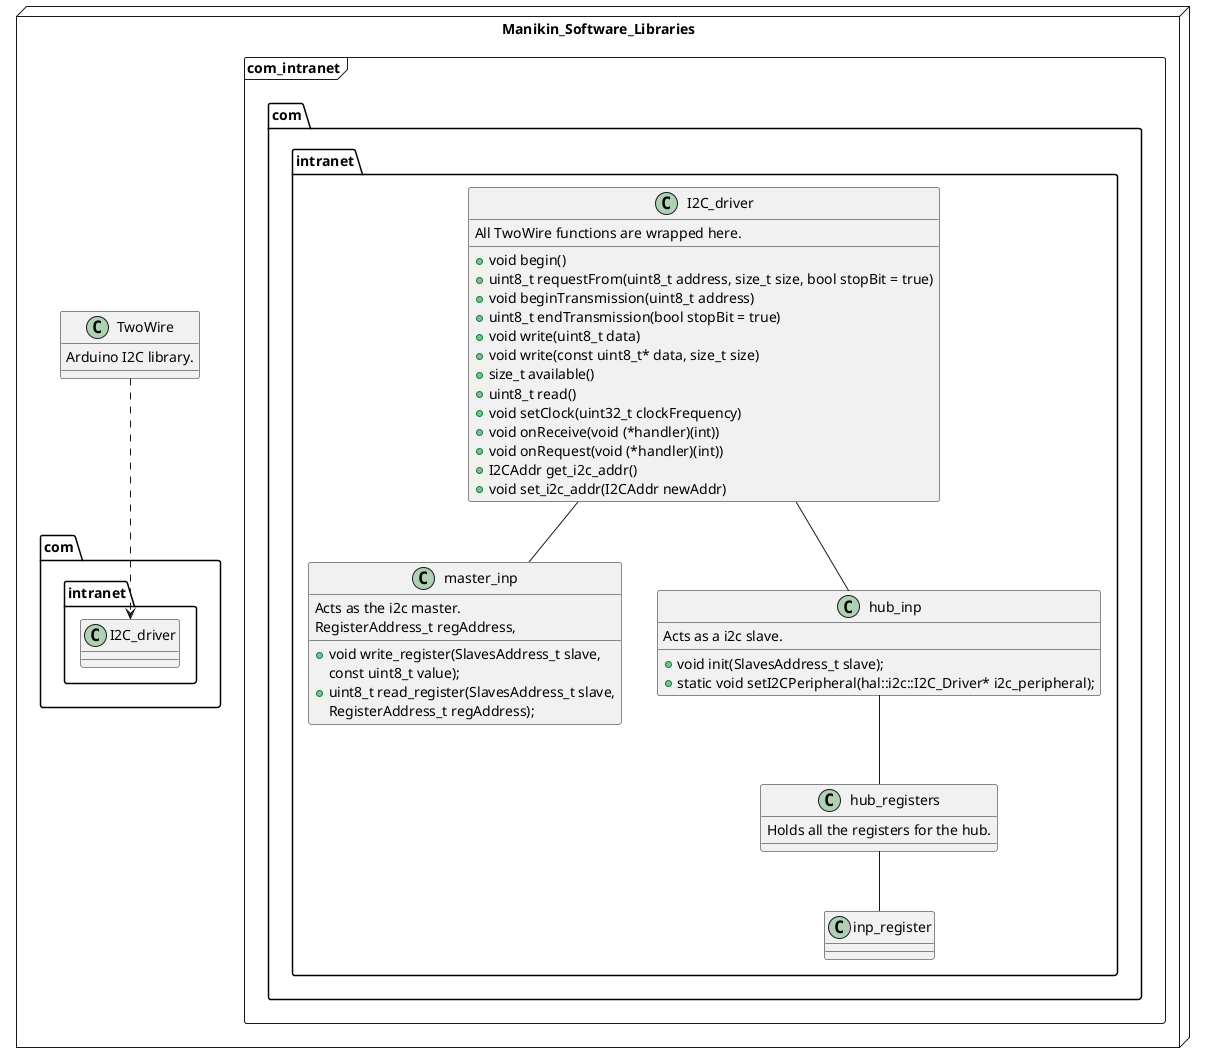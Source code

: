 ' *******************************************************************************************
' Copyright (c) 2023 by RobotPatient Simulators
'
' Authors: Richard Kroesen
'
' Permission is hereby granted, free of charge, to any person obtaining a copy
' of this software and associated documentation files (the "Software"),
' to deal in the Software without restriction,
'
' including without limitation the rights to use, copy, modify, merge, publish, distribute,
' sublicense, and/or sell copies of the Software, and to permit persons to whom the Software
' is furnished to do so,
'
' subject to the following conditions:
'
' The above copyright notice and this permission notice shall be included in
' all copies or substantial portions of the Software.
'
' THE SOFTWARE IS PROVIDED "AS IS", WITHOUT WARRANTY OF ANY KIND, EXPRESS OR
' IMPLIED, INCLUDING BUT NOT LIMITED TO THE WARRANTIES OF MERCHANTABILITY,
' FITNESS FOR A PARTICULAR PURPOSE AND NONINFRINGEMENT.
'
' IN NO EVENT SHALL THE AUTHORS OR COPYRIGHT HOLDERS BE LIABLE FOR ANY CLAIM,
' DAMAGES OR OTHER LIABILITY, WHETHER IN AN ACTION OF CONTRACT, TORT OR OTHERWISE,
' ARISING FROM, OUT OF OR IN CONNECTION WITH THE SOFTWARE OR THE USE OR
' OTHER DEALINGS IN THE SOFTWARE.
' *********************************************************************************************/

@startuml INP_class_diagram_puml

set separator ::

package Manikin_Software_Libraries <<Node>> {
    class TwoWire {
        Arduino I2C library.
    }

    package com_intranet <<frame>> {
        ' Package indicates the working directory.
        namespace com::intranet {
            class I2C_driver {
                All TwoWire functions are wrapped here.
                +void begin()
                +uint8_t requestFrom(uint8_t address, size_t size, bool stopBit = true)
                +void beginTransmission(uint8_t address)
                +uint8_t endTransmission(bool stopBit = true)
                +void write(uint8_t data)
                +void write(const uint8_t* data, size_t size)
                +size_t available()
                +uint8_t read()
                +void setClock(uint32_t clockFrequency)
                +void onReceive(void (*handler)(int))
                +void onRequest(void (*handler)(int))
                +I2CAddr get_i2c_addr()
                +void set_i2c_addr(I2CAddr newAddr)
            }
            class hub_registers {
                Holds all the registers for the hub.
            }

            class inp_register {
            }

            class master_inp {
                Acts as the i2c master.
                +void write_register(SlavesAddress_t slave, 
                RegisterAddress_t regAddress,
                const uint8_t value);
                +uint8_t read_register(SlavesAddress_t slave, 
                RegisterAddress_t regAddress);
            }

            class hub_inp {
                Acts as a i2c slave.
                +void init(SlavesAddress_t slave);
                +static void setI2CPeripheral(hal::i2c::I2C_Driver* i2c_peripheral);
            }
            I2C_driver -- master_inp
            I2C_driver -- hub_inp
            hub_inp -- hub_registers
            hub_registers -- inp_register
        }
    }
    TwoWire -[dashed]-> com::intranet::I2C_driver
}

@enduml